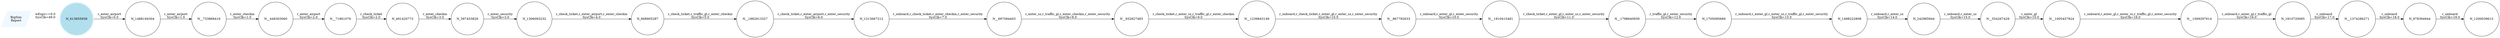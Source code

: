 digraph reaction_graph {
   rankdir=LR;
   Node [shape = circle];
   BigSim_Report [shape = parallelogram color = aliceblue style=filled label="BigSim
Report"];
BigSim_Report -> N_613655936[color = aliceblue label = "wExpr==0.0
SysClk=49.0"];
 N_613655936
 [shape=circle, color=lightblue2, style=filled];
N__1239843149[ label="N__1239843149"];
 N__1239843149 -> N__867792633[ label = "r_onboard,r_check_ticket,r_enter_gl,r_enter_sz,r_enter_security
SysClk=10.0
"];
N_1810720065[ label="N_1810720065"];
 N_1810720065 -> N__1374286271[ label = "r_onboard
SysClk=17.0
"];
N__1569297614[ label="N__1569297614"];
 N__1569297614 -> N_1810720065[ label = "r_onboard,r_enter_gl,r_traffic_gl
SysClk=16.0
"];
N__554267429[ label="N__554267429"];
 N__554267429 -> N__1005457924[ label = "r_enter_gl
SysClk=15.0
"];
N__448303060[ label="N__448303060"];
 N__448303060 -> N__71861076[ label = "r_enter_airport
SysClk=2.0
"];
N_978394944[ label="N_978394944"];
 N_978394944 -> N_1200039613[ label = "r_onboard
SysClk=19.0
"];
N__733868416[ label="N__733868416"];
 N__733868416 -> N__448303060[ label = "r_enter_checkin
SysClk=1.0
"];
N__697584403[ label="N__697584403"];
 N__697584403 -> N__932827483[ label = "r_enter_sz,r_traffic_gl,r_enter_checkin,r_enter_security
SysClk=8.0
"];
N_1306093232[ label="N_1306093232"];
 N_1306093232 -> N_668905287[ label = "r_check_ticket,r_enter_airport,r_enter_checkin
SysClk=4.0
"];
N__1005457924[ label="N__1005457924"];
 N__1005457924 -> N__1569297614[ label = "r_onboard,r_enter_gl,r_enter_sz,r_traffic_gl,r_enter_security
SysClk=16.0
"];
N_668905287[ label="N_668905287"];
 N_668905287 -> N__1882913327[ label = "r_check_ticket,r_traffic_gl,r_enter_checkin
SysClk=5.0
"];
N__1798640939[ label="N__1798640939"];
 N__1798640939 -> N_1705095669[ label = "r_traffic_gl,r_enter_security
SysClk=12.0
"];
N_1488222808[ label="N_1488222808"];
 N_1488222808 -> N_242985944[ label = "r_onboard,r_enter_sz
SysClk=14.0
"];
N__932827483[ label="N__932827483"];
 N__932827483 -> N__1239843149[ label = "r_check_ticket,r_enter_sz,r_traffic_gl,r_enter_checkin
SysClk=9.0
"];
N_397453829[ label="N_397453829"];
 N_397453829 -> N_1306093232[ label = "r_enter_security
SysClk=3.0
"];
N__867792633[ label="N__867792633"];
 N__867792633 -> N__1910415481[ label = "r_onboard,r_enter_gl,r_enter_security
SysClk=10.0
"];
N_613655936[ shape = doublecircle, color=lightblue2, style=filled, label="N_613655936"];
 N_613655936 -> N_1488194304[ label = "r_enter_airport
SysClk=0.0
"];
N_1488194304[ label="N_1488194304"];
 N_1488194304 -> N__733868416[ label = "r_enter_airport
SysClk=1.0
"];
N__71861076[ label="N__71861076"];
 N__71861076 -> N_491420773[ label = "r_check_ticket
SysClk=2.0
"];
N_242985944[ label="N_242985944"];
 N_242985944 -> N__554267429[ label = "r_onboard,r_enter_sz
SysClk=15.0
"];
N__1910415481[ label="N__1910415481"];
 N__1910415481 -> N__1798640939[ label = "r_check_ticket,r_enter_gl,r_enter_sz,r_enter_security
SysClk=11.0
"];
N_1200039613[ label="N_1200039613"];
N_1313667212[ label="N_1313667212"];
 N_1313667212 -> N__697584403[ label = "r_onboard,r_check_ticket,r_enter_checkin,r_enter_security
SysClk=7.0
"];
N_491420773[ label="N_491420773"];
 N_491420773 -> N_397453829[ label = "r_enter_checkin
SysClk=3.0
"];
N__1374286271[ label="N__1374286271"];
 N__1374286271 -> N_978394944[ label = "r_onboard
SysClk=18.0
"];
N__1882913327[ label="N__1882913327"];
 N__1882913327 -> N_1313667212[ label = "r_check_ticket,r_enter_airport,r_enter_security
SysClk=6.0
"];
N_1705095669[ label="N_1705095669"];
 N_1705095669 -> N_1488222808[ label = "r_onboard,r_enter_gl,r_enter_sz,r_traffic_gl,r_enter_security
SysClk=13.0
"];
}
